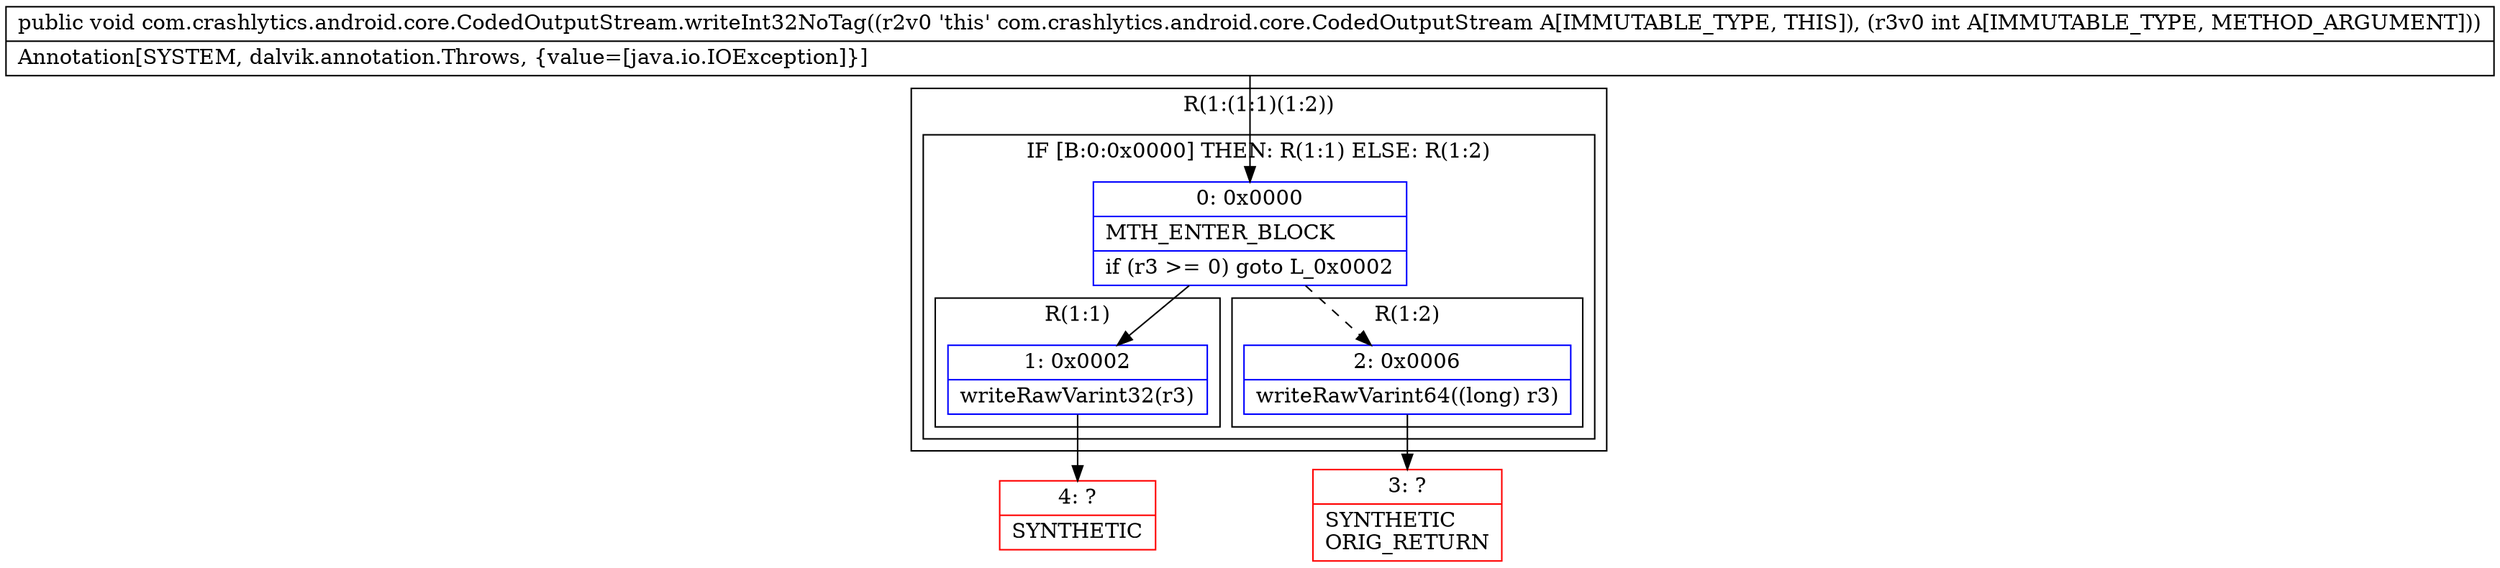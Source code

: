 digraph "CFG forcom.crashlytics.android.core.CodedOutputStream.writeInt32NoTag(I)V" {
subgraph cluster_Region_1267334209 {
label = "R(1:(1:1)(1:2))";
node [shape=record,color=blue];
subgraph cluster_IfRegion_512785710 {
label = "IF [B:0:0x0000] THEN: R(1:1) ELSE: R(1:2)";
node [shape=record,color=blue];
Node_0 [shape=record,label="{0\:\ 0x0000|MTH_ENTER_BLOCK\l|if (r3 \>= 0) goto L_0x0002\l}"];
subgraph cluster_Region_1070978051 {
label = "R(1:1)";
node [shape=record,color=blue];
Node_1 [shape=record,label="{1\:\ 0x0002|writeRawVarint32(r3)\l}"];
}
subgraph cluster_Region_708675542 {
label = "R(1:2)";
node [shape=record,color=blue];
Node_2 [shape=record,label="{2\:\ 0x0006|writeRawVarint64((long) r3)\l}"];
}
}
}
Node_3 [shape=record,color=red,label="{3\:\ ?|SYNTHETIC\lORIG_RETURN\l}"];
Node_4 [shape=record,color=red,label="{4\:\ ?|SYNTHETIC\l}"];
MethodNode[shape=record,label="{public void com.crashlytics.android.core.CodedOutputStream.writeInt32NoTag((r2v0 'this' com.crashlytics.android.core.CodedOutputStream A[IMMUTABLE_TYPE, THIS]), (r3v0 int A[IMMUTABLE_TYPE, METHOD_ARGUMENT]))  | Annotation[SYSTEM, dalvik.annotation.Throws, \{value=[java.io.IOException]\}]\l}"];
MethodNode -> Node_0;
Node_0 -> Node_1;
Node_0 -> Node_2[style=dashed];
Node_1 -> Node_4;
Node_2 -> Node_3;
}

